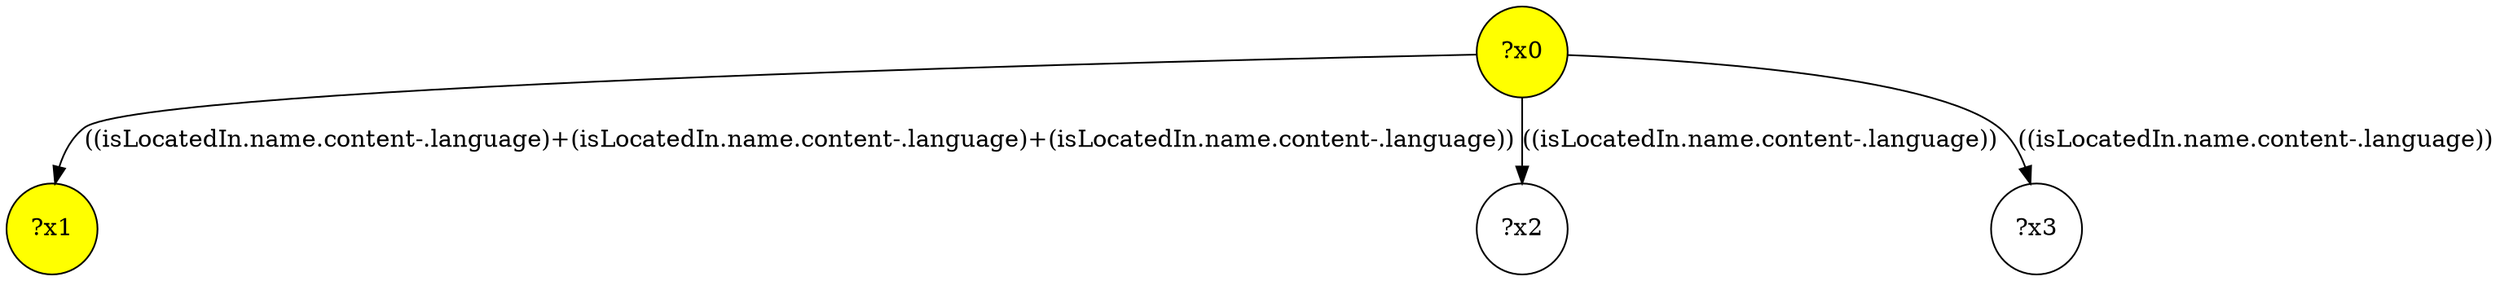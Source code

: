 digraph g {
	x0 [fillcolor="yellow", style="filled," shape=circle, label="?x0"];
	x1 [fillcolor="yellow", style="filled," shape=circle, label="?x1"];
	x0 -> x1 [label="((isLocatedIn.name.content-.language)+(isLocatedIn.name.content-.language)+(isLocatedIn.name.content-.language))"];
	x2 [shape=circle, label="?x2"];
	x0 -> x2 [label="((isLocatedIn.name.content-.language))"];
	x3 [shape=circle, label="?x3"];
	x0 -> x3 [label="((isLocatedIn.name.content-.language))"];
}
